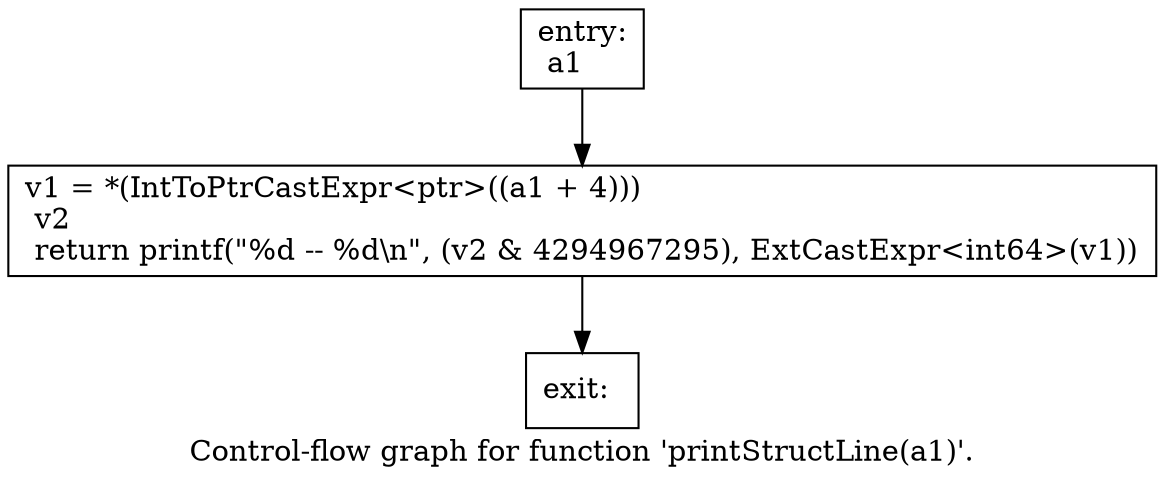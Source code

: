 digraph "Control-flow graph for function 'printStructLine(a1)'." {
  label="Control-flow graph for function 'printStructLine(a1)'.";
  node [shape=record];

  Node06FA02F8 [label="{entry:\l  a1\l}"];
  Node06FA02F8 -> Node06FA03D0;
  Node06FA03D0 [label="{  v1 = *(IntToPtrCastExpr\<ptr\>((a1 + 4)))\l  v2\l  return printf(\"%d -- %d\\n\", (v2 & 4294967295), ExtCastExpr\<int64\>(v1))\l}"];
  Node06FA03D0 -> Node06FA0220;
  Node06FA0220 [label="{exit:\l}"];

}
